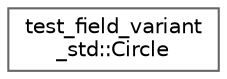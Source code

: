 digraph "类继承关系图"
{
 // LATEX_PDF_SIZE
  bgcolor="transparent";
  edge [fontname=Helvetica,fontsize=10,labelfontname=Helvetica,labelfontsize=10];
  node [fontname=Helvetica,fontsize=10,shape=box,height=0.2,width=0.4];
  rankdir="LR";
  Node0 [id="Node000000",label="test_field_variant\l_std::Circle",height=0.2,width=0.4,color="grey40", fillcolor="white", style="filled",URL="$structtest__field__variant__std_1_1_circle.html",tooltip=" "];
}
